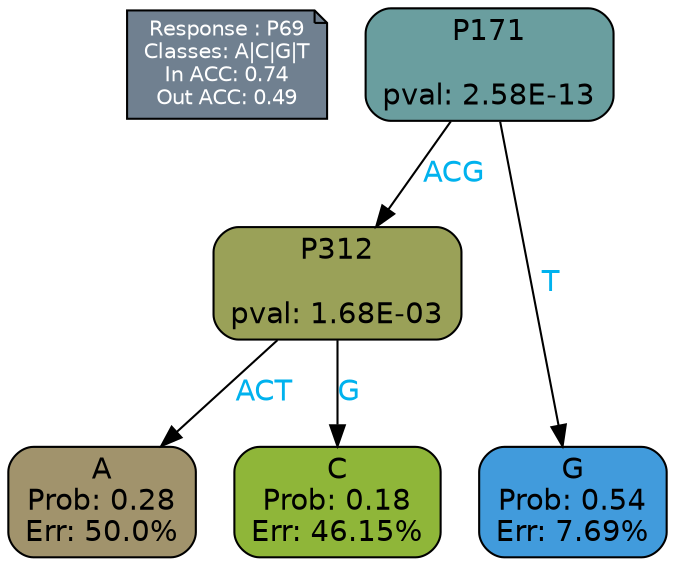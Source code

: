 digraph Tree {
node [shape=box, style="filled, rounded", color="black", fontname=helvetica] ;
graph [ranksep=equally, splines=polylines, bgcolor=transparent, dpi=600] ;
edge [fontname=helvetica] ;
LEGEND [label="Response : P69
Classes: A|C|G|T
In ACC: 0.74
Out ACC: 0.49
",shape=note,align=left,style=filled,fillcolor="slategray",fontcolor="white",fontsize=10];1 [label="P171

pval: 2.58E-13", fillcolor="#6a9e9f"] ;
2 [label="P312

pval: 1.68E-03", fillcolor="#9aa158"] ;
3 [label="A
Prob: 0.28
Err: 50.0%", fillcolor="#a1936c"] ;
4 [label="C
Prob: 0.18
Err: 46.15%", fillcolor="#8fb639"] ;
5 [label="G
Prob: 0.54
Err: 7.69%", fillcolor="#419bdc"] ;
1 -> 2 [label="ACG",fontcolor=deepskyblue2] ;
1 -> 5 [label="T",fontcolor=deepskyblue2] ;
2 -> 3 [label="ACT",fontcolor=deepskyblue2] ;
2 -> 4 [label="G",fontcolor=deepskyblue2] ;
{rank = same; 3;4;5;}{rank = same; LEGEND;1;}}